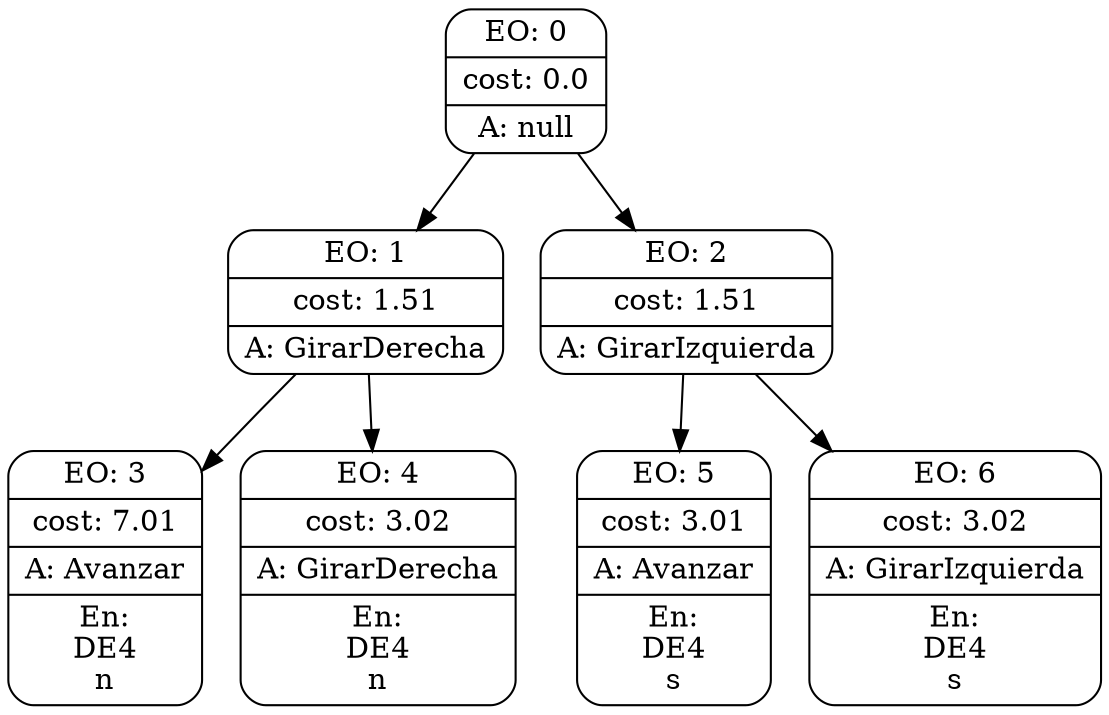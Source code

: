 digraph g {
node [shape = Mrecord];
nodo0[label="{EO: 0|cost: 0.0|A: null}"]
nodo1[label="{EO: 1|cost: 1.51|A: GirarDerecha}"]
nodo3[label="{EO: 3|cost: 7.01|A: Avanzar|En:\nDE4\nn}"]

nodo1 -> nodo3;
nodo4[label="{EO: 4|cost: 3.02|A: GirarDerecha|En:\nDE4\nn}"]

nodo1 -> nodo4;

nodo0 -> nodo1;
nodo2[label="{EO: 2|cost: 1.51|A: GirarIzquierda}"]
nodo5[label="{EO: 5|cost: 3.01|A: Avanzar|En:\nDE4\ns}"]

nodo2 -> nodo5;
nodo6[label="{EO: 6|cost: 3.02|A: GirarIzquierda|En:\nDE4\ns}"]

nodo2 -> nodo6;

nodo0 -> nodo2;


}